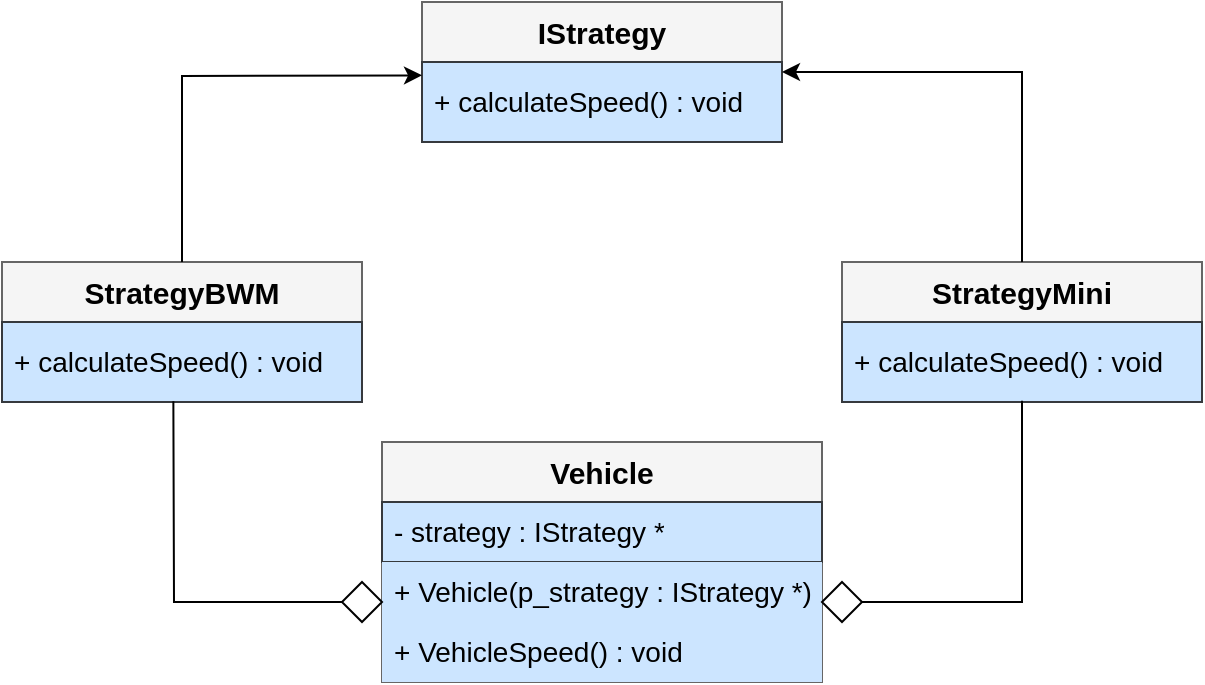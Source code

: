 <mxfile version="24.4.0" type="device">
  <diagram name="Page-1" id="8dSY0hfzo1EFv1B3H_IC">
    <mxGraphModel dx="643" dy="406" grid="1" gridSize="10" guides="1" tooltips="1" connect="1" arrows="1" fold="1" page="1" pageScale="1" pageWidth="850" pageHeight="1100" math="0" shadow="0">
      <root>
        <mxCell id="0" />
        <mxCell id="1" parent="0" />
        <mxCell id="jOyhwUkBsfkoPyVDD5BB-1" value="&lt;b&gt;&lt;font color=&quot;#000000&quot; style=&quot;font-size: 15px;&quot;&gt;IStrategy&lt;/font&gt;&lt;/b&gt;" style="swimlane;fontStyle=0;childLayout=stackLayout;horizontal=1;startSize=30;horizontalStack=0;resizeParent=1;resizeParentMax=0;resizeLast=0;collapsible=1;marginBottom=0;whiteSpace=wrap;html=1;fillColor=#f5f5f5;strokeColor=#666666;fontColor=#333333;" vertex="1" parent="1">
          <mxGeometry x="360" y="120" width="180" height="70" as="geometry" />
        </mxCell>
        <mxCell id="jOyhwUkBsfkoPyVDD5BB-2" value="+ calculateSpeed() : void" style="text;strokeColor=#36393d;fillColor=#cce5ff;align=left;verticalAlign=middle;spacingLeft=4;spacingRight=4;overflow=hidden;points=[[0,0.5],[1,0.5]];portConstraint=eastwest;rotatable=0;whiteSpace=wrap;html=1;fontSize=14;" vertex="1" parent="jOyhwUkBsfkoPyVDD5BB-1">
          <mxGeometry y="30" width="180" height="40" as="geometry" />
        </mxCell>
        <mxCell id="jOyhwUkBsfkoPyVDD5BB-5" value="&lt;b&gt;&lt;font color=&quot;#000000&quot; style=&quot;font-size: 15px;&quot;&gt;StrategyBWM&lt;/font&gt;&lt;/b&gt;" style="swimlane;fontStyle=0;childLayout=stackLayout;horizontal=1;startSize=30;horizontalStack=0;resizeParent=1;resizeParentMax=0;resizeLast=0;collapsible=1;marginBottom=0;whiteSpace=wrap;html=1;fillColor=#f5f5f5;fontColor=#333333;strokeColor=#666666;" vertex="1" parent="1">
          <mxGeometry x="150" y="250" width="180" height="70" as="geometry" />
        </mxCell>
        <mxCell id="jOyhwUkBsfkoPyVDD5BB-6" value="+ calculateSpeed() : void" style="text;strokeColor=#36393d;fillColor=#cce5ff;align=left;verticalAlign=middle;spacingLeft=4;spacingRight=4;overflow=hidden;points=[[0,0.5],[1,0.5]];portConstraint=eastwest;rotatable=0;whiteSpace=wrap;html=1;fontSize=14;" vertex="1" parent="jOyhwUkBsfkoPyVDD5BB-5">
          <mxGeometry y="30" width="180" height="40" as="geometry" />
        </mxCell>
        <mxCell id="jOyhwUkBsfkoPyVDD5BB-9" value="&lt;b&gt;&lt;font color=&quot;#000000&quot; style=&quot;font-size: 15px;&quot;&gt;StrategyMini&lt;/font&gt;&lt;/b&gt;" style="swimlane;fontStyle=0;childLayout=stackLayout;horizontal=1;startSize=30;horizontalStack=0;resizeParent=1;resizeParentMax=0;resizeLast=0;collapsible=1;marginBottom=0;whiteSpace=wrap;html=1;fillColor=#f5f5f5;fontColor=#333333;strokeColor=#666666;" vertex="1" parent="1">
          <mxGeometry x="570" y="250" width="180" height="70" as="geometry" />
        </mxCell>
        <mxCell id="jOyhwUkBsfkoPyVDD5BB-10" value="&lt;font style=&quot;font-size: 14px;&quot;&gt;+ calculateSpeed() : void&lt;/font&gt;" style="text;strokeColor=#36393d;fillColor=#cce5ff;align=left;verticalAlign=middle;spacingLeft=4;spacingRight=4;overflow=hidden;points=[[0,0.5],[1,0.5]];portConstraint=eastwest;rotatable=0;whiteSpace=wrap;html=1;" vertex="1" parent="jOyhwUkBsfkoPyVDD5BB-9">
          <mxGeometry y="30" width="180" height="40" as="geometry" />
        </mxCell>
        <mxCell id="jOyhwUkBsfkoPyVDD5BB-13" value="&lt;font color=&quot;#000000&quot; style=&quot;font-size: 15px;&quot;&gt;&lt;b&gt;Vehicle&lt;/b&gt;&lt;/font&gt;" style="swimlane;fontStyle=0;childLayout=stackLayout;horizontal=1;startSize=30;horizontalStack=0;resizeParent=1;resizeParentMax=0;resizeLast=0;collapsible=1;marginBottom=0;whiteSpace=wrap;html=1;fillColor=#f5f5f5;fontColor=#333333;strokeColor=#666666;" vertex="1" parent="1">
          <mxGeometry x="340" y="340" width="220" height="120" as="geometry" />
        </mxCell>
        <mxCell id="jOyhwUkBsfkoPyVDD5BB-14" value="- strategy : IStrategy *" style="text;strokeColor=#36393d;fillColor=#cce5ff;align=left;verticalAlign=middle;spacingLeft=4;spacingRight=4;overflow=hidden;points=[[0,0.5],[1,0.5]];portConstraint=eastwest;rotatable=0;whiteSpace=wrap;html=1;fontSize=14;" vertex="1" parent="jOyhwUkBsfkoPyVDD5BB-13">
          <mxGeometry y="30" width="220" height="30" as="geometry" />
        </mxCell>
        <mxCell id="jOyhwUkBsfkoPyVDD5BB-15" value="+ Vehicle(p_strategy : IStrategy *)" style="text;strokeColor=none;fillColor=#cce5ff;align=left;verticalAlign=middle;spacingLeft=4;spacingRight=4;overflow=hidden;points=[[0,0.5],[1,0.5]];portConstraint=eastwest;rotatable=0;whiteSpace=wrap;html=1;fontSize=14;" vertex="1" parent="jOyhwUkBsfkoPyVDD5BB-13">
          <mxGeometry y="60" width="220" height="30" as="geometry" />
        </mxCell>
        <mxCell id="jOyhwUkBsfkoPyVDD5BB-16" value="+ VehicleSpeed() : void&amp;nbsp;" style="text;strokeColor=none;fillColor=#cce5ff;align=left;verticalAlign=middle;spacingLeft=4;spacingRight=4;overflow=hidden;points=[[0,0.5],[1,0.5]];portConstraint=eastwest;rotatable=0;whiteSpace=wrap;html=1;fontSize=14;" vertex="1" parent="jOyhwUkBsfkoPyVDD5BB-13">
          <mxGeometry y="90" width="220" height="30" as="geometry" />
        </mxCell>
        <mxCell id="jOyhwUkBsfkoPyVDD5BB-17" value="" style="endArrow=classic;html=1;rounded=0;exitX=0.5;exitY=0;exitDx=0;exitDy=0;entryX=0;entryY=0.167;entryDx=0;entryDy=0;entryPerimeter=0;" edge="1" parent="1" source="jOyhwUkBsfkoPyVDD5BB-5" target="jOyhwUkBsfkoPyVDD5BB-2">
          <mxGeometry width="50" height="50" relative="1" as="geometry">
            <mxPoint x="240" y="190" as="sourcePoint" />
            <mxPoint x="355" y="155" as="targetPoint" />
            <Array as="points">
              <mxPoint x="240" y="157" />
            </Array>
          </mxGeometry>
        </mxCell>
        <mxCell id="jOyhwUkBsfkoPyVDD5BB-18" value="" style="endArrow=classic;html=1;rounded=0;exitX=0.5;exitY=0;exitDx=0;exitDy=0;exitPerimeter=0;" edge="1" parent="1" source="jOyhwUkBsfkoPyVDD5BB-9">
          <mxGeometry width="50" height="50" relative="1" as="geometry">
            <mxPoint x="610" y="230" as="sourcePoint" />
            <mxPoint x="540" y="155" as="targetPoint" />
            <Array as="points">
              <mxPoint x="660" y="155" />
            </Array>
          </mxGeometry>
        </mxCell>
        <mxCell id="jOyhwUkBsfkoPyVDD5BB-24" value="" style="rhombus;whiteSpace=wrap;html=1;" vertex="1" parent="1">
          <mxGeometry x="320" y="410" width="20" height="20" as="geometry" />
        </mxCell>
        <mxCell id="jOyhwUkBsfkoPyVDD5BB-25" value="" style="endArrow=none;html=1;rounded=0;entryX=0;entryY=0.5;entryDx=0;entryDy=0;exitX=0.476;exitY=0.992;exitDx=0;exitDy=0;exitPerimeter=0;" edge="1" parent="1" source="jOyhwUkBsfkoPyVDD5BB-6" target="jOyhwUkBsfkoPyVDD5BB-24">
          <mxGeometry width="50" height="50" relative="1" as="geometry">
            <mxPoint x="310" y="340" as="sourcePoint" />
            <mxPoint x="350" y="400" as="targetPoint" />
            <Array as="points">
              <mxPoint x="236" y="420" />
            </Array>
          </mxGeometry>
        </mxCell>
        <mxCell id="jOyhwUkBsfkoPyVDD5BB-26" value="" style="rhombus;whiteSpace=wrap;html=1;" vertex="1" parent="1">
          <mxGeometry x="560" y="410" width="20" height="20" as="geometry" />
        </mxCell>
        <mxCell id="jOyhwUkBsfkoPyVDD5BB-27" value="" style="endArrow=none;html=1;rounded=0;exitX=1;exitY=0.5;exitDx=0;exitDy=0;entryX=0.5;entryY=0.983;entryDx=0;entryDy=0;entryPerimeter=0;" edge="1" parent="1" source="jOyhwUkBsfkoPyVDD5BB-26" target="jOyhwUkBsfkoPyVDD5BB-10">
          <mxGeometry width="50" height="50" relative="1" as="geometry">
            <mxPoint x="530" y="390" as="sourcePoint" />
            <mxPoint x="590" y="340" as="targetPoint" />
            <Array as="points">
              <mxPoint x="660" y="420" />
            </Array>
          </mxGeometry>
        </mxCell>
      </root>
    </mxGraphModel>
  </diagram>
</mxfile>
